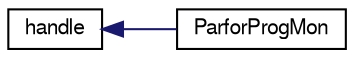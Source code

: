 digraph "Graphical Class Hierarchy"
{
 // LATEX_PDF_SIZE
  edge [fontname="FreeSans",fontsize="10",labelfontname="FreeSans",labelfontsize="10"];
  node [fontname="FreeSans",fontsize="10",shape=record];
  rankdir="LR";
  Node0 [label="handle",height=0.2,width=0.4,color="black", fillcolor="white", style="filled",URL="$classhandle.html",tooltip=" "];
  Node0 -> Node1 [dir="back",color="midnightblue",fontsize="10",style="solid",fontname="FreeSans"];
  Node1 [label="ParforProgMon",height=0.2,width=0.4,color="black", fillcolor="white", style="filled",URL="$class_parfor_prog_mon.html",tooltip=" "];
}
